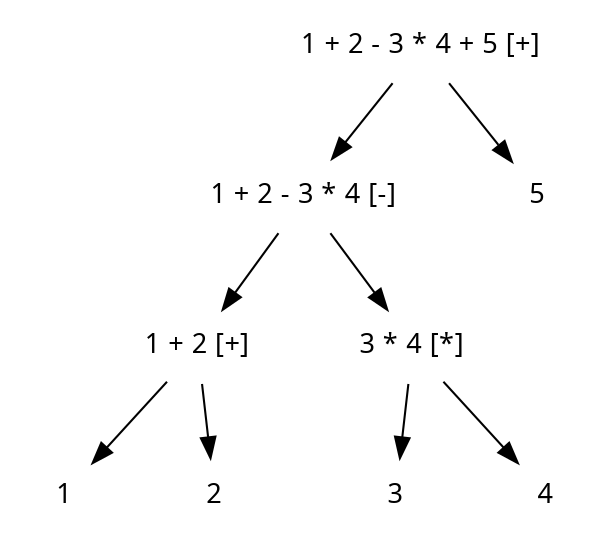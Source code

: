 digraph G {
  node [fontname=Sans,fontsize=13,style=filled,color=white,fontcolor=black]

  expr -> left1;
  expr -> right1;
  expr [label="1 + 2 - 3 * 4 + 5 [+]"];

  left1 -> left11;
  left1 -> left12;
  left1 [label="1 + 2 - 3 * 4 [-]"];

  left11 -> left111;
  left11 -> left112;
  left11 [label="1 + 2 [+]"];

  left111 [label="1"];
  left112 [label="2"];

  left12 -> left121;
  left12 -> left122;
  left12 [label="3 * 4 [*]"];

  left121 [label="3"];
  left122 [label="4"];

  right1 [label="5"];
}
